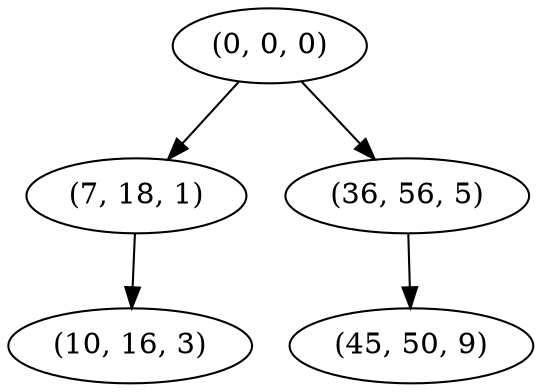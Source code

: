 digraph tree {
    "(0, 0, 0)";
    "(7, 18, 1)";
    "(10, 16, 3)";
    "(36, 56, 5)";
    "(45, 50, 9)";
    "(0, 0, 0)" -> "(7, 18, 1)";
    "(0, 0, 0)" -> "(36, 56, 5)";
    "(7, 18, 1)" -> "(10, 16, 3)";
    "(36, 56, 5)" -> "(45, 50, 9)";
}
